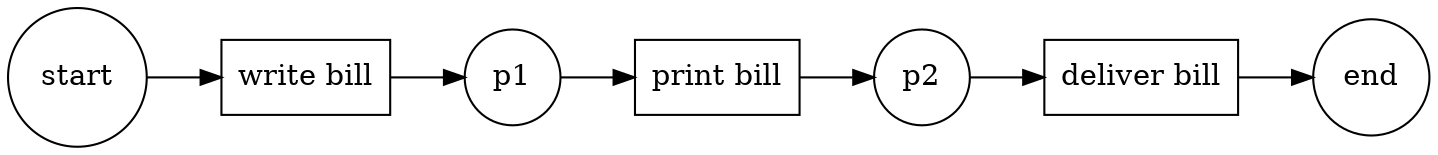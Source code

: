 digraph {
	graph [rankdir=LR]
	"write bill" [shape=rect]
	p1 [shape=circle]
	"write bill" -> p1
	p1 [shape=circle]
	"print bill" [shape=rect]
	p1 -> "print bill"
	"print bill" [shape=rect]
	p2 [shape=circle]
	"print bill" -> p2
	p2 [shape=circle]
	"deliver bill" [shape=rect]
	p2 -> "deliver bill"
	start [shape=circle]
	"write bill" [shape=rect]
	start -> "write bill"
	end [shape=circle]
	"deliver bill" [shape=rect]
	"deliver bill" -> end
}
